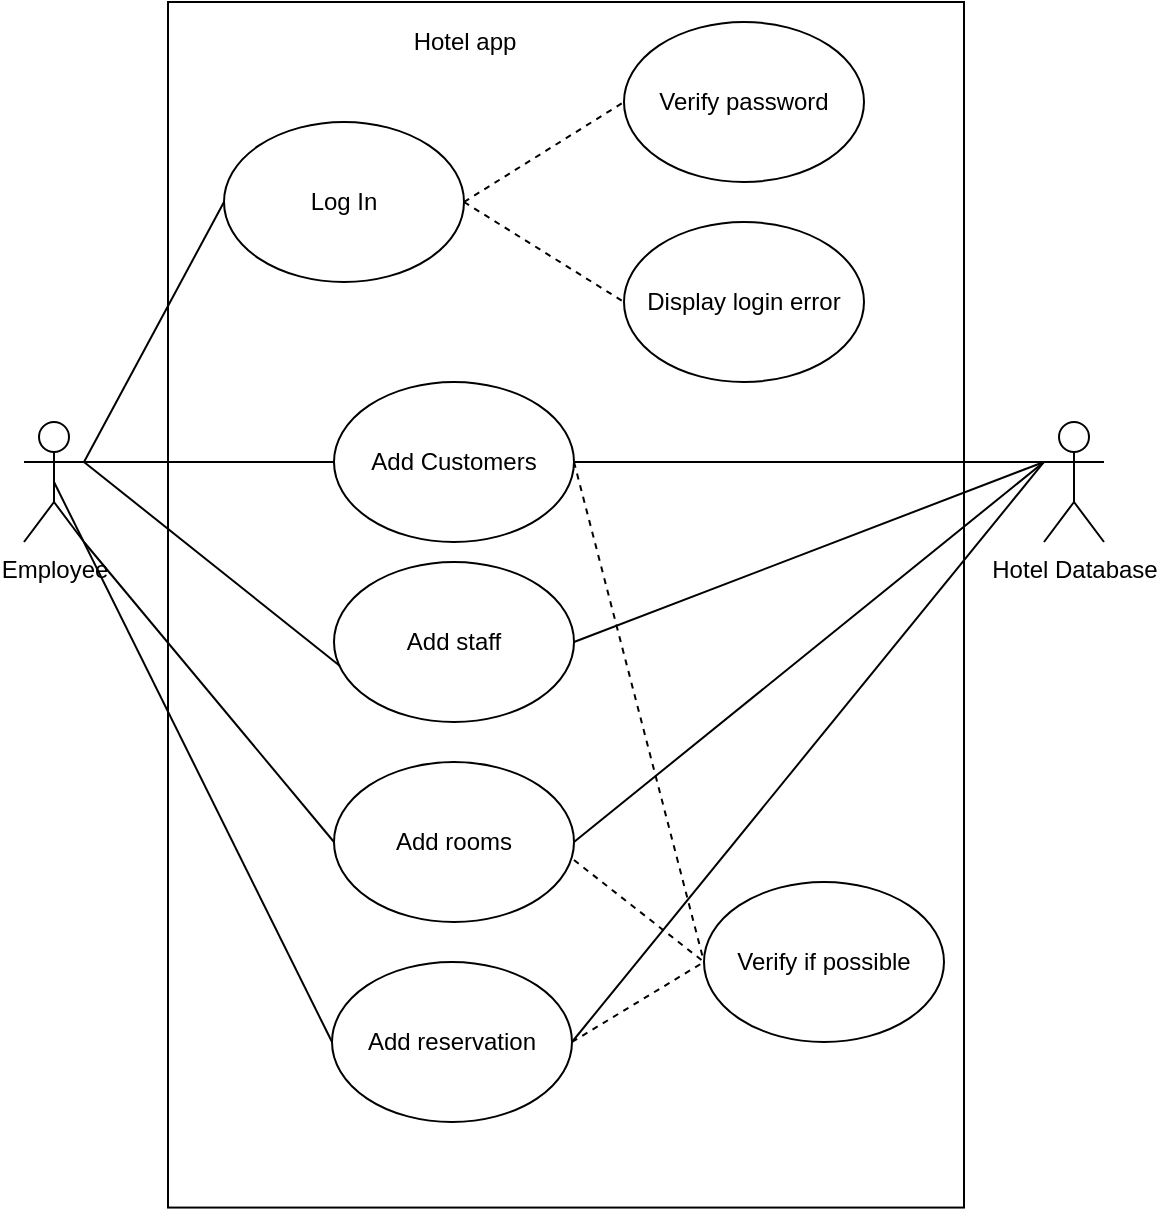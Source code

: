 <mxfile version="16.0.3" type="device"><diagram id="rDScB1-3JmPi3lpxS6fj" name="Page-1"><mxGraphModel dx="1374" dy="762" grid="1" gridSize="10" guides="1" tooltips="1" connect="1" arrows="1" fold="1" page="1" pageScale="1" pageWidth="850" pageHeight="1100" math="0" shadow="0"><root><mxCell id="0"/><mxCell id="1" parent="0"/><mxCell id="QSb5uzuBmHKCfXEugqkU-1" value="Employee&lt;br&gt;" style="shape=umlActor;verticalLabelPosition=bottom;verticalAlign=top;html=1;outlineConnect=0;" vertex="1" parent="1"><mxGeometry x="150" y="230" width="30" height="60" as="geometry"/></mxCell><mxCell id="QSb5uzuBmHKCfXEugqkU-2" value="" style="rounded=0;whiteSpace=wrap;html=1;" vertex="1" parent="1"><mxGeometry x="222" y="20" width="398" height="602.78" as="geometry"/></mxCell><mxCell id="QSb5uzuBmHKCfXEugqkU-3" value="Hotel app" style="text;html=1;align=center;verticalAlign=middle;resizable=0;points=[];autosize=1;strokeColor=none;fillColor=none;" vertex="1" parent="1"><mxGeometry x="335" y="30" width="70" height="20" as="geometry"/></mxCell><mxCell id="QSb5uzuBmHKCfXEugqkU-4" value="Hotel Database&lt;br&gt;" style="shape=umlActor;verticalLabelPosition=bottom;verticalAlign=top;html=1;outlineConnect=0;" vertex="1" parent="1"><mxGeometry x="660" y="230" width="30" height="60" as="geometry"/></mxCell><mxCell id="QSb5uzuBmHKCfXEugqkU-7" value="Add staff" style="ellipse;whiteSpace=wrap;html=1;" vertex="1" parent="1"><mxGeometry x="305" y="300" width="120" height="80" as="geometry"/></mxCell><mxCell id="QSb5uzuBmHKCfXEugqkU-8" value="Add rooms" style="ellipse;whiteSpace=wrap;html=1;" vertex="1" parent="1"><mxGeometry x="305" y="400" width="120" height="80" as="geometry"/></mxCell><mxCell id="QSb5uzuBmHKCfXEugqkU-9" value="Add reservation" style="ellipse;whiteSpace=wrap;html=1;" vertex="1" parent="1"><mxGeometry x="304" y="500" width="120" height="80" as="geometry"/></mxCell><mxCell id="QSb5uzuBmHKCfXEugqkU-10" value="Log In" style="ellipse;whiteSpace=wrap;html=1;" vertex="1" parent="1"><mxGeometry x="250" y="80" width="120" height="80" as="geometry"/></mxCell><mxCell id="QSb5uzuBmHKCfXEugqkU-11" value="Add Customers" style="ellipse;whiteSpace=wrap;html=1;" vertex="1" parent="1"><mxGeometry x="305" y="210" width="120" height="80" as="geometry"/></mxCell><mxCell id="QSb5uzuBmHKCfXEugqkU-13" value="Verify password" style="ellipse;whiteSpace=wrap;html=1;" vertex="1" parent="1"><mxGeometry x="450" y="30" width="120" height="80" as="geometry"/></mxCell><mxCell id="QSb5uzuBmHKCfXEugqkU-14" value="Display login error" style="ellipse;whiteSpace=wrap;html=1;" vertex="1" parent="1"><mxGeometry x="450" y="130" width="120" height="80" as="geometry"/></mxCell><mxCell id="QSb5uzuBmHKCfXEugqkU-15" value="Verify if possible" style="ellipse;whiteSpace=wrap;html=1;" vertex="1" parent="1"><mxGeometry x="490" y="460" width="120" height="80" as="geometry"/></mxCell><mxCell id="QSb5uzuBmHKCfXEugqkU-16" value="" style="endArrow=none;html=1;rounded=0;exitX=1;exitY=0.333;exitDx=0;exitDy=0;exitPerimeter=0;entryX=0;entryY=0.5;entryDx=0;entryDy=0;" edge="1" parent="1" source="QSb5uzuBmHKCfXEugqkU-1" target="QSb5uzuBmHKCfXEugqkU-10"><mxGeometry width="50" height="50" relative="1" as="geometry"><mxPoint x="190" y="250" as="sourcePoint"/><mxPoint x="240" y="200" as="targetPoint"/></mxGeometry></mxCell><mxCell id="QSb5uzuBmHKCfXEugqkU-17" value="" style="endArrow=none;html=1;rounded=0;exitX=1;exitY=0.333;exitDx=0;exitDy=0;exitPerimeter=0;entryX=0;entryY=0.5;entryDx=0;entryDy=0;" edge="1" parent="1" source="QSb5uzuBmHKCfXEugqkU-1" target="QSb5uzuBmHKCfXEugqkU-11"><mxGeometry width="50" height="50" relative="1" as="geometry"><mxPoint x="400" y="340" as="sourcePoint"/><mxPoint x="450" y="290" as="targetPoint"/></mxGeometry></mxCell><mxCell id="QSb5uzuBmHKCfXEugqkU-18" value="" style="endArrow=none;html=1;rounded=0;exitX=1;exitY=0.333;exitDx=0;exitDy=0;exitPerimeter=0;entryX=0.025;entryY=0.65;entryDx=0;entryDy=0;entryPerimeter=0;" edge="1" parent="1" source="QSb5uzuBmHKCfXEugqkU-1" target="QSb5uzuBmHKCfXEugqkU-7"><mxGeometry width="50" height="50" relative="1" as="geometry"><mxPoint x="400" y="340" as="sourcePoint"/><mxPoint x="450" y="290" as="targetPoint"/></mxGeometry></mxCell><mxCell id="QSb5uzuBmHKCfXEugqkU-19" value="" style="endArrow=none;html=1;rounded=0;entryX=0;entryY=0.5;entryDx=0;entryDy=0;exitX=1;exitY=1;exitDx=0;exitDy=0;exitPerimeter=0;" edge="1" parent="1" source="QSb5uzuBmHKCfXEugqkU-1" target="QSb5uzuBmHKCfXEugqkU-8"><mxGeometry width="50" height="50" relative="1" as="geometry"><mxPoint x="180" y="240" as="sourcePoint"/><mxPoint x="450" y="290" as="targetPoint"/></mxGeometry></mxCell><mxCell id="QSb5uzuBmHKCfXEugqkU-20" value="" style="endArrow=none;html=1;rounded=0;exitX=0.5;exitY=0.5;exitDx=0;exitDy=0;exitPerimeter=0;entryX=0;entryY=0.5;entryDx=0;entryDy=0;" edge="1" parent="1" source="QSb5uzuBmHKCfXEugqkU-1" target="QSb5uzuBmHKCfXEugqkU-9"><mxGeometry width="50" height="50" relative="1" as="geometry"><mxPoint x="400" y="340" as="sourcePoint"/><mxPoint x="450" y="290" as="targetPoint"/></mxGeometry></mxCell><mxCell id="QSb5uzuBmHKCfXEugqkU-21" value="" style="endArrow=none;dashed=1;html=1;rounded=0;exitX=1;exitY=0.5;exitDx=0;exitDy=0;entryX=0;entryY=0.5;entryDx=0;entryDy=0;" edge="1" parent="1" source="QSb5uzuBmHKCfXEugqkU-10" target="QSb5uzuBmHKCfXEugqkU-13"><mxGeometry width="50" height="50" relative="1" as="geometry"><mxPoint x="400" y="340" as="sourcePoint"/><mxPoint x="450" y="290" as="targetPoint"/></mxGeometry></mxCell><mxCell id="QSb5uzuBmHKCfXEugqkU-22" value="" style="endArrow=none;dashed=1;html=1;rounded=0;exitX=1;exitY=0.5;exitDx=0;exitDy=0;entryX=0;entryY=0.5;entryDx=0;entryDy=0;" edge="1" parent="1" source="QSb5uzuBmHKCfXEugqkU-10" target="QSb5uzuBmHKCfXEugqkU-14"><mxGeometry width="50" height="50" relative="1" as="geometry"><mxPoint x="400" y="340" as="sourcePoint"/><mxPoint x="450" y="290" as="targetPoint"/></mxGeometry></mxCell><mxCell id="QSb5uzuBmHKCfXEugqkU-23" value="" style="endArrow=none;dashed=1;html=1;rounded=0;entryX=0;entryY=0.5;entryDx=0;entryDy=0;exitX=1;exitY=0.5;exitDx=0;exitDy=0;" edge="1" parent="1" source="QSb5uzuBmHKCfXEugqkU-11" target="QSb5uzuBmHKCfXEugqkU-15"><mxGeometry width="50" height="50" relative="1" as="geometry"><mxPoint x="400" y="340" as="sourcePoint"/><mxPoint x="450" y="290" as="targetPoint"/></mxGeometry></mxCell><mxCell id="QSb5uzuBmHKCfXEugqkU-24" value="" style="endArrow=none;dashed=1;html=1;rounded=0;entryX=0;entryY=0.5;entryDx=0;entryDy=0;exitX=1;exitY=0.5;exitDx=0;exitDy=0;" edge="1" parent="1" source="QSb5uzuBmHKCfXEugqkU-9" target="QSb5uzuBmHKCfXEugqkU-15"><mxGeometry width="50" height="50" relative="1" as="geometry"><mxPoint x="405" y="350" as="sourcePoint"/><mxPoint x="455" y="300" as="targetPoint"/></mxGeometry></mxCell><mxCell id="QSb5uzuBmHKCfXEugqkU-25" value="" style="endArrow=none;dashed=1;html=1;rounded=0;entryX=0;entryY=0.5;entryDx=0;entryDy=0;exitX=1;exitY=0.613;exitDx=0;exitDy=0;exitPerimeter=0;" edge="1" parent="1" source="QSb5uzuBmHKCfXEugqkU-8" target="QSb5uzuBmHKCfXEugqkU-15"><mxGeometry width="50" height="50" relative="1" as="geometry"><mxPoint x="400" y="340" as="sourcePoint"/><mxPoint x="450" y="290" as="targetPoint"/></mxGeometry></mxCell><mxCell id="QSb5uzuBmHKCfXEugqkU-26" value="" style="endArrow=none;html=1;rounded=0;entryX=0;entryY=0.333;entryDx=0;entryDy=0;entryPerimeter=0;exitX=1;exitY=0.5;exitDx=0;exitDy=0;" edge="1" parent="1" source="QSb5uzuBmHKCfXEugqkU-11" target="QSb5uzuBmHKCfXEugqkU-4"><mxGeometry width="50" height="50" relative="1" as="geometry"><mxPoint x="400" y="340" as="sourcePoint"/><mxPoint x="450" y="290" as="targetPoint"/></mxGeometry></mxCell><mxCell id="QSb5uzuBmHKCfXEugqkU-27" value="" style="endArrow=none;html=1;rounded=0;entryX=0;entryY=0.333;entryDx=0;entryDy=0;entryPerimeter=0;exitX=1;exitY=0.5;exitDx=0;exitDy=0;" edge="1" parent="1" source="QSb5uzuBmHKCfXEugqkU-9" target="QSb5uzuBmHKCfXEugqkU-4"><mxGeometry width="50" height="50" relative="1" as="geometry"><mxPoint x="400" y="340" as="sourcePoint"/><mxPoint x="450" y="290" as="targetPoint"/></mxGeometry></mxCell><mxCell id="QSb5uzuBmHKCfXEugqkU-28" value="" style="endArrow=none;html=1;rounded=0;entryX=0;entryY=0.333;entryDx=0;entryDy=0;entryPerimeter=0;exitX=1;exitY=0.5;exitDx=0;exitDy=0;" edge="1" parent="1" source="QSb5uzuBmHKCfXEugqkU-8" target="QSb5uzuBmHKCfXEugqkU-4"><mxGeometry width="50" height="50" relative="1" as="geometry"><mxPoint x="400" y="340" as="sourcePoint"/><mxPoint x="450" y="290" as="targetPoint"/></mxGeometry></mxCell><mxCell id="QSb5uzuBmHKCfXEugqkU-29" value="" style="endArrow=none;html=1;rounded=0;entryX=0;entryY=0.333;entryDx=0;entryDy=0;entryPerimeter=0;exitX=1;exitY=0.5;exitDx=0;exitDy=0;" edge="1" parent="1" source="QSb5uzuBmHKCfXEugqkU-7" target="QSb5uzuBmHKCfXEugqkU-4"><mxGeometry width="50" height="50" relative="1" as="geometry"><mxPoint x="400" y="340" as="sourcePoint"/><mxPoint x="450" y="290" as="targetPoint"/></mxGeometry></mxCell></root></mxGraphModel></diagram></mxfile>